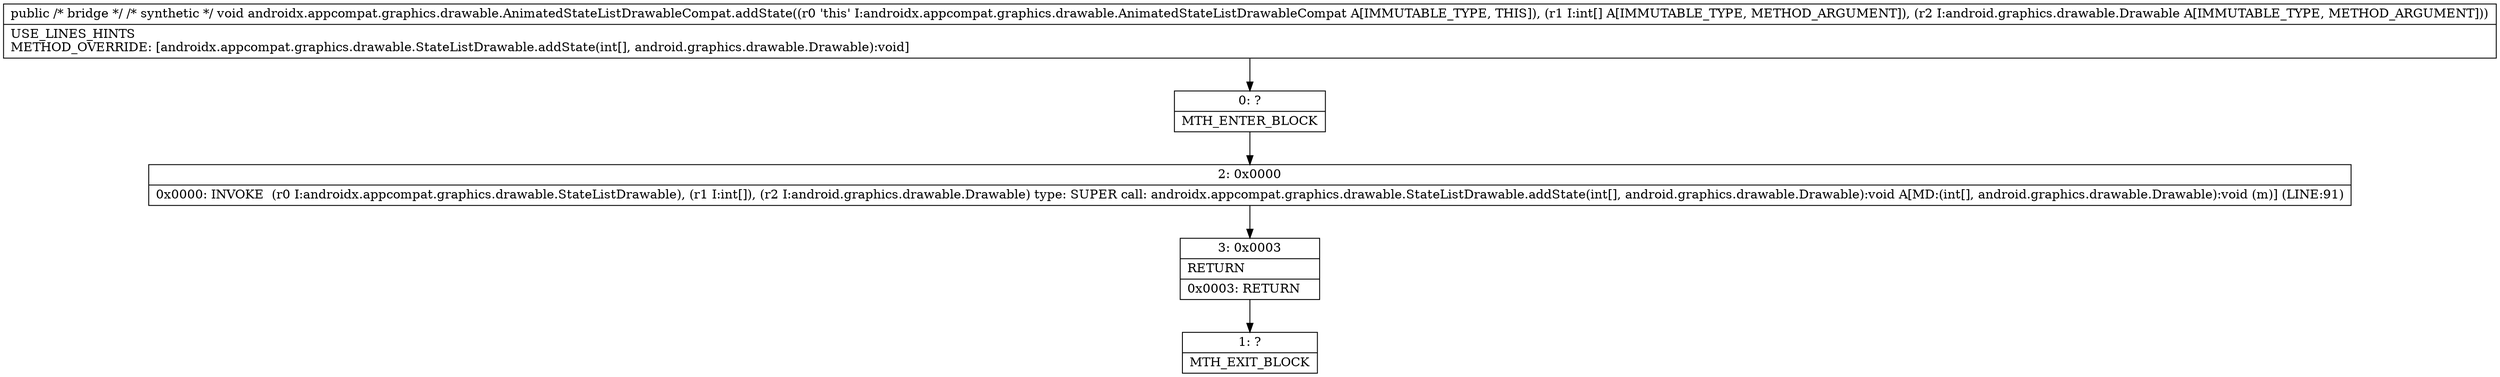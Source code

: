 digraph "CFG forandroidx.appcompat.graphics.drawable.AnimatedStateListDrawableCompat.addState([ILandroid\/graphics\/drawable\/Drawable;)V" {
Node_0 [shape=record,label="{0\:\ ?|MTH_ENTER_BLOCK\l}"];
Node_2 [shape=record,label="{2\:\ 0x0000|0x0000: INVOKE  (r0 I:androidx.appcompat.graphics.drawable.StateListDrawable), (r1 I:int[]), (r2 I:android.graphics.drawable.Drawable) type: SUPER call: androidx.appcompat.graphics.drawable.StateListDrawable.addState(int[], android.graphics.drawable.Drawable):void A[MD:(int[], android.graphics.drawable.Drawable):void (m)] (LINE:91)\l}"];
Node_3 [shape=record,label="{3\:\ 0x0003|RETURN\l|0x0003: RETURN   \l}"];
Node_1 [shape=record,label="{1\:\ ?|MTH_EXIT_BLOCK\l}"];
MethodNode[shape=record,label="{public \/* bridge *\/ \/* synthetic *\/ void androidx.appcompat.graphics.drawable.AnimatedStateListDrawableCompat.addState((r0 'this' I:androidx.appcompat.graphics.drawable.AnimatedStateListDrawableCompat A[IMMUTABLE_TYPE, THIS]), (r1 I:int[] A[IMMUTABLE_TYPE, METHOD_ARGUMENT]), (r2 I:android.graphics.drawable.Drawable A[IMMUTABLE_TYPE, METHOD_ARGUMENT]))  | USE_LINES_HINTS\lMETHOD_OVERRIDE: [androidx.appcompat.graphics.drawable.StateListDrawable.addState(int[], android.graphics.drawable.Drawable):void]\l}"];
MethodNode -> Node_0;Node_0 -> Node_2;
Node_2 -> Node_3;
Node_3 -> Node_1;
}

